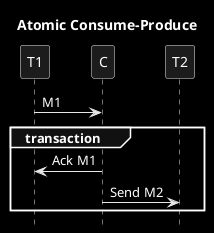    @startuml
title Atomic Consume-Produce
hide footbox
skinparam monochrome reverse
participant T1
participant C

    T1->C: M1
group transaction
    C->T1: Ack M1
    C->T2: Send M2
end
@enduml
- +Send M3 to T2/T3
- Receive M1b => stateful

